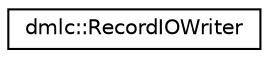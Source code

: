 digraph "Graphical Class Hierarchy"
{
 // LATEX_PDF_SIZE
  edge [fontname="Helvetica",fontsize="10",labelfontname="Helvetica",labelfontsize="10"];
  node [fontname="Helvetica",fontsize="10",shape=record];
  rankdir="LR";
  Node0 [label="dmlc::RecordIOWriter",height=0.2,width=0.4,color="black", fillcolor="white", style="filled",URL="$classdmlc_1_1RecordIOWriter.html",tooltip="writer of binary recordio binary format for recordio recordio format: magic lrecord data pad"];
}

